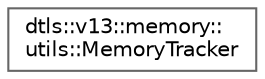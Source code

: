digraph "Graphical Class Hierarchy"
{
 // LATEX_PDF_SIZE
  bgcolor="transparent";
  edge [fontname=Helvetica,fontsize=10,labelfontname=Helvetica,labelfontsize=10];
  node [fontname=Helvetica,fontsize=10,shape=box,height=0.2,width=0.4];
  rankdir="LR";
  Node0 [id="Node000000",label="dtls::v13::memory::\lutils::MemoryTracker",height=0.2,width=0.4,color="grey40", fillcolor="white", style="filled",URL="$classdtls_1_1v13_1_1memory_1_1utils_1_1MemoryTracker.html",tooltip=" "];
}
